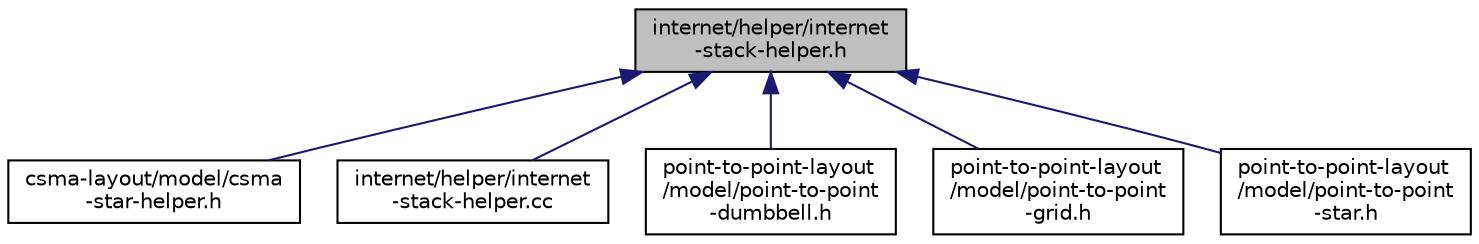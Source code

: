 digraph "internet/helper/internet-stack-helper.h"
{
  edge [fontname="Helvetica",fontsize="10",labelfontname="Helvetica",labelfontsize="10"];
  node [fontname="Helvetica",fontsize="10",shape=record];
  Node1 [label="internet/helper/internet\l-stack-helper.h",height=0.2,width=0.4,color="black", fillcolor="grey75", style="filled", fontcolor="black"];
  Node1 -> Node2 [dir="back",color="midnightblue",fontsize="10",style="solid"];
  Node2 [label="csma-layout/model/csma\l-star-helper.h",height=0.2,width=0.4,color="black", fillcolor="white", style="filled",URL="$df/db6/csma-star-helper_8h.html"];
  Node1 -> Node3 [dir="back",color="midnightblue",fontsize="10",style="solid"];
  Node3 [label="internet/helper/internet\l-stack-helper.cc",height=0.2,width=0.4,color="black", fillcolor="white", style="filled",URL="$d8/d18/internet-stack-helper_8cc.html"];
  Node1 -> Node4 [dir="back",color="midnightblue",fontsize="10",style="solid"];
  Node4 [label="point-to-point-layout\l/model/point-to-point\l-dumbbell.h",height=0.2,width=0.4,color="black", fillcolor="white", style="filled",URL="$d5/d56/point-to-point-dumbbell_8h.html"];
  Node1 -> Node5 [dir="back",color="midnightblue",fontsize="10",style="solid"];
  Node5 [label="point-to-point-layout\l/model/point-to-point\l-grid.h",height=0.2,width=0.4,color="black", fillcolor="white", style="filled",URL="$d1/d36/point-to-point-grid_8h.html"];
  Node1 -> Node6 [dir="back",color="midnightblue",fontsize="10",style="solid"];
  Node6 [label="point-to-point-layout\l/model/point-to-point\l-star.h",height=0.2,width=0.4,color="black", fillcolor="white", style="filled",URL="$d8/df1/point-to-point-star_8h.html"];
}
